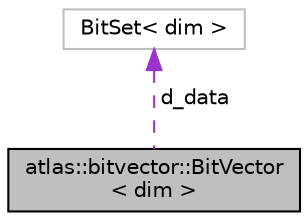 digraph "atlas::bitvector::BitVector&lt; dim &gt;"
{
  edge [fontname="Helvetica",fontsize="10",labelfontname="Helvetica",labelfontsize="10"];
  node [fontname="Helvetica",fontsize="10",shape=record];
  Node1 [label="atlas::bitvector::BitVector\l\< dim \>",height=0.2,width=0.4,color="black", fillcolor="grey75", style="filled", fontcolor="black"];
  Node2 -> Node1 [dir="back",color="darkorchid3",fontsize="10",style="dashed",label=" d_data" ,fontname="Helvetica"];
  Node2 [label="BitSet\< dim \>",height=0.2,width=0.4,color="grey75", fillcolor="white", style="filled"];
}
